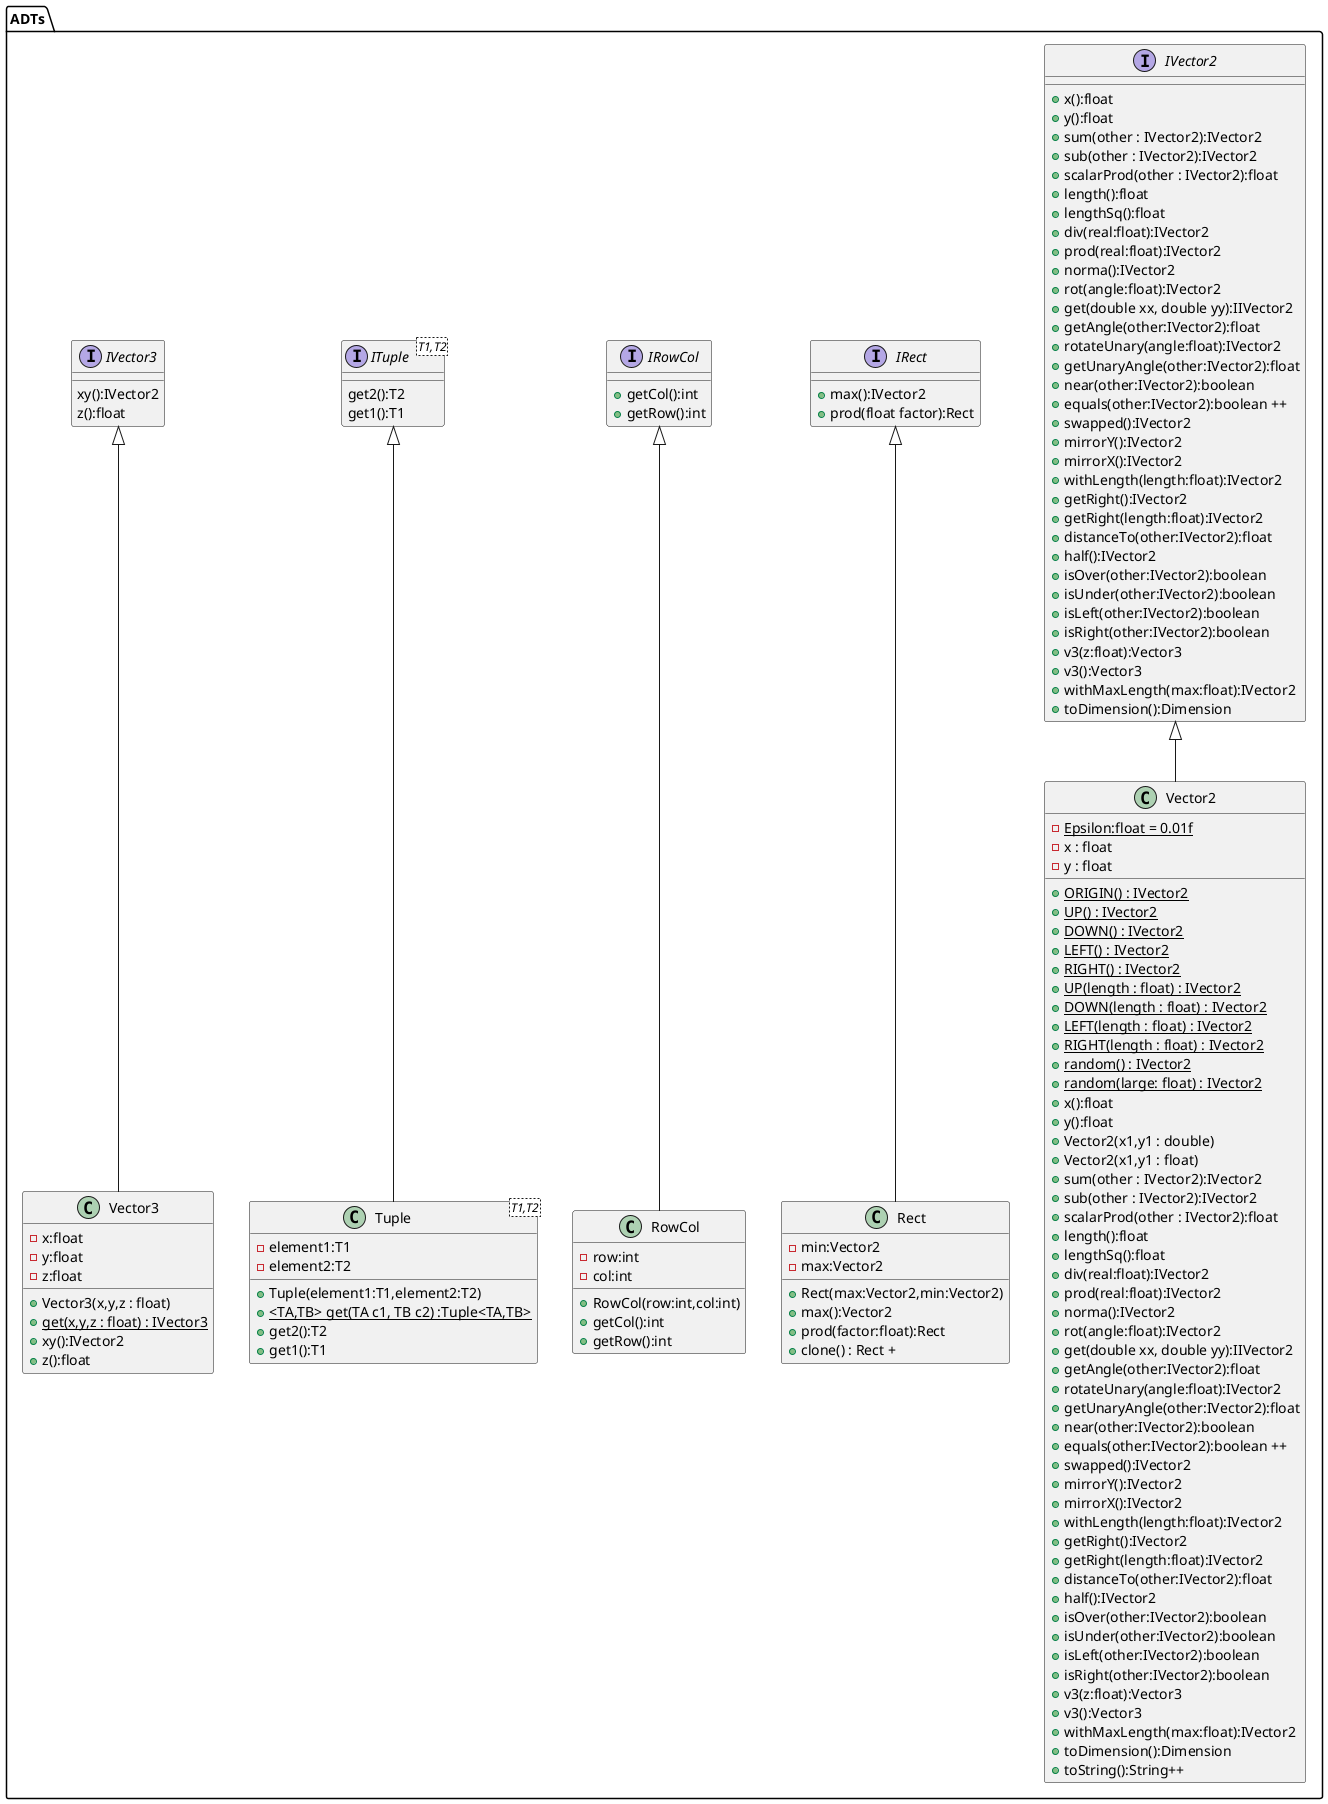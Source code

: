 @startuml

package ADTs{
    IVector2 <|-- Vector2
    interface IVector2{
        +x():float
        +y():float
        +sum(other : IVector2):IVector2
        +sub(other : IVector2):IVector2
        +scalarProd(other : IVector2):float
        +length():float
        +lengthSq():float
        +div(real:float):IVector2
        +prod(real:float):IVector2
        +norma():IVector2
        +rot(angle:float):IVector2
        +get(double xx, double yy):IIVector2
        +getAngle(other:IVector2):float
        +rotateUnary(angle:float):IVector2
        +getUnaryAngle(other:IVector2):float
        +near(other:IVector2):boolean
        +equals(other:IVector2):boolean ++
        +swapped():IVector2
        +mirrorY():IVector2
        +mirrorX():IVector2
        +withLength(length:float):IVector2
        +getRight():IVector2
        +getRight(length:float):IVector2
        +distanceTo(other:IVector2):float
        +half():IVector2
        +isOver(other:IVector2):boolean
        +isUnder(other:IVector2):boolean
        +isLeft(other:IVector2):boolean
        +isRight(other:IVector2):boolean
        +v3(z:float):Vector3
        +v3():Vector3
        +withMaxLength(max:float):IVector2
        +toDimension():Dimension
    }

    class Vector2{
        +{static}ORIGIN() : IVector2
        +{static}UP() : IVector2
        +{static}DOWN() : IVector2
        +{static}LEFT() : IVector2
        +{static}RIGHT() : IVector2
        +{static}UP(length : float) : IVector2
        +{static}DOWN(length : float) : IVector2
        +{static}LEFT(length : float) : IVector2
        +{static}RIGHT(length : float) : IVector2
        - {static} Epsilon:float = 0.01f
        - x : float
        - y : float
        +{static} random() : IVector2
        +{static} random(large: float) : IVector2


        +x():float
        +y():float
        +Vector2(x1,y1 : double)
        +Vector2(x1,y1 : float)
        +sum(other : IVector2):IVector2
        +sub(other : IVector2):IVector2
        +scalarProd(other : IVector2):float
        +length():float
        +lengthSq():float
        +div(real:float):IVector2
        +prod(real:float):IVector2
        +norma():IVector2
        +rot(angle:float):IVector2
        +get(double xx, double yy):IIVector2
        +getAngle(other:IVector2):float
        +rotateUnary(angle:float):IVector2
        +getUnaryAngle(other:IVector2):float
        +near(other:IVector2):boolean
        +equals(other:IVector2):boolean ++
        +swapped():IVector2
        +mirrorY():IVector2
        +mirrorX():IVector2
        +withLength(length:float):IVector2
        +getRight():IVector2
        +getRight(length:float):IVector2
        +distanceTo(other:IVector2):float
        +half():IVector2
        +isOver(other:IVector2):boolean
        +isUnder(other:IVector2):boolean
        +isLeft(other:IVector2):boolean
        +isRight(other:IVector2):boolean
        +v3(z:float):Vector3
        +v3():Vector3
        +withMaxLength(max:float):IVector2
        +toDimension():Dimension
        +toString():String++
    }

    interface IRect{
        +max():IVector2
        +prod(float factor):Rect
    }


    IRect <|-- Rect

    class Rect
    {
        -min:Vector2
        -max:Vector2
        +Rect(max:Vector2,min:Vector2)
        +max():Vector2
        +prod(factor:float):Rect
        +clone() : Rect +
    }

    interface IRowCol {
        +getCol():int
        +getRow():int
    }

    IRowCol <|-- RowCol

    class RowCol
    {
        -row:int
        -col:int
        + RowCol(row:int,col:int)
        +getCol():int
        +getRow():int
    }

    ITuple <|-- Tuple

    interface ITuple<T1,T2>{
        get2():T2
        get1():T1
    }

    class Tuple<T1,T2>{
        -element1:T1
        -element2:T2
        +Tuple(element1:T1,element2:T2)
        +{static}<TA,TB> get(TA c1, TB c2) :Tuple<TA,TB>
        + get2():T2
        + get1():T1
    }

    interface IVector3 {
        xy():IVector2
        z():float
    }
    IVector3 <|-- Vector3

    class Vector3{
        - x:float
        - y:float
        - z:float
        +Vector3(x,y,z : float)
        +{static} get(x,y,z : float) : IVector3
        + xy():IVector2
        + z():float
    }
}

@enduml